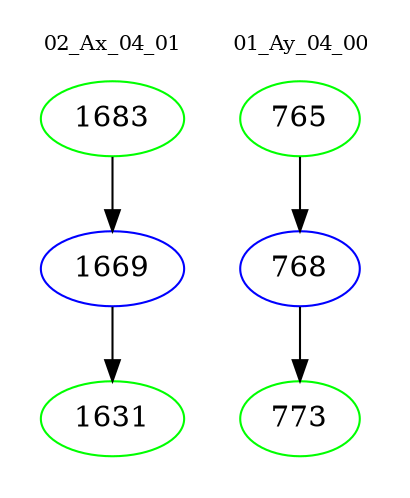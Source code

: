 digraph{
subgraph cluster_0 {
color = white
label = "02_Ax_04_01";
fontsize=10;
T0_1683 [label="1683", color="green"]
T0_1683 -> T0_1669 [color="black"]
T0_1669 [label="1669", color="blue"]
T0_1669 -> T0_1631 [color="black"]
T0_1631 [label="1631", color="green"]
}
subgraph cluster_1 {
color = white
label = "01_Ay_04_00";
fontsize=10;
T1_765 [label="765", color="green"]
T1_765 -> T1_768 [color="black"]
T1_768 [label="768", color="blue"]
T1_768 -> T1_773 [color="black"]
T1_773 [label="773", color="green"]
}
}
